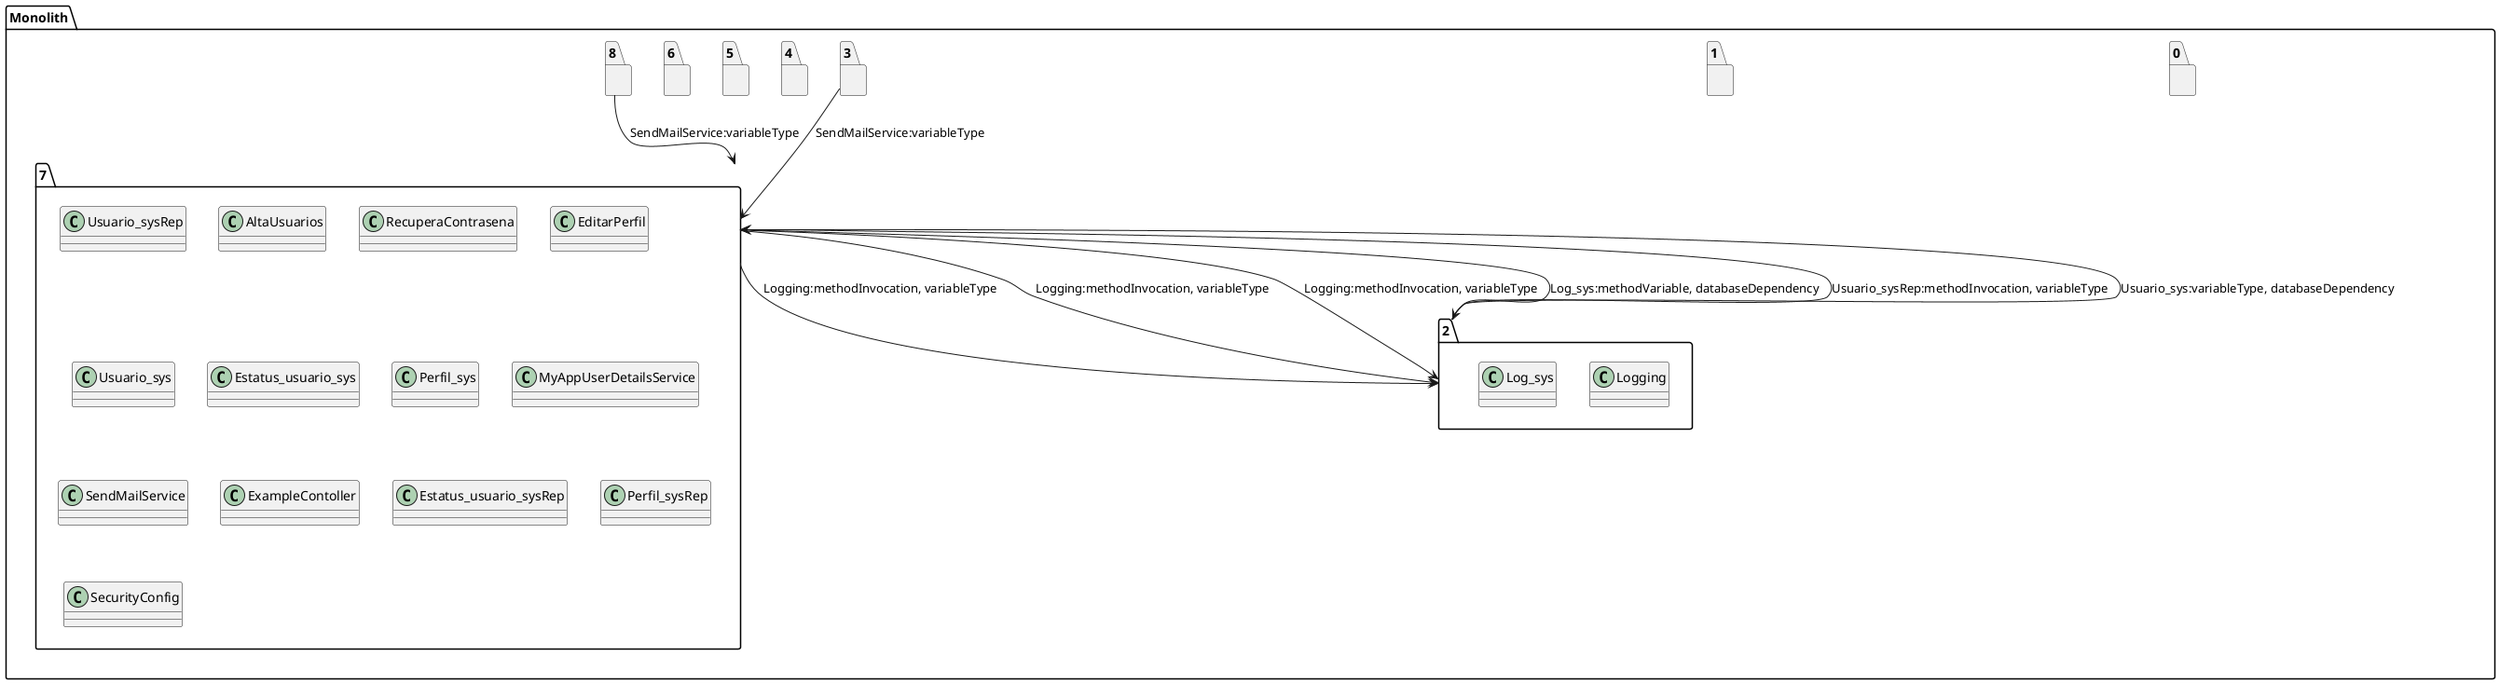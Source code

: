 @startuml
package "Monolith" {
package "7"{
class Usuario_sysRep
class AltaUsuarios
class RecuperaContrasena
class EditarPerfil
class Usuario_sys
class Estatus_usuario_sys
class Perfil_sys
class MyAppUserDetailsService
class SendMailService
class ExampleContoller
class Estatus_usuario_sysRep
class Perfil_sysRep
class SecurityConfig
}
package "0"{
}
package "1"{
}
package "2"{
class Logging
class Logging
class Logging
class Log_sys
}
package "3"{
}
package "4"{
}
package "5"{
}
package "6"{
}
package "8"{
}
}
"7"-->"2":Logging:methodInvocation, variableType
"7"-->"2":Logging:methodInvocation, variableType
"7"-->"2":Logging:methodInvocation, variableType
"7"-->"2":Log_sys:methodVariable, databaseDependency
"2"-->"7":Usuario_sysRep:methodInvocation, variableType
"2"-->"7":Usuario_sys:variableType, databaseDependency
"3"-->"7":SendMailService:variableType
"8"-->"7":SendMailService:variableType
@enduml
